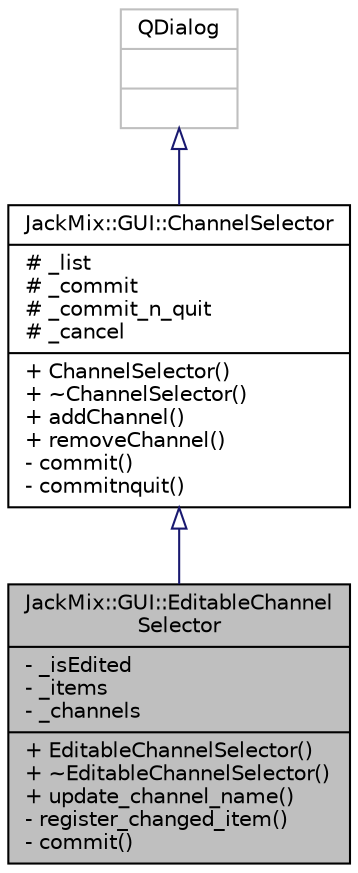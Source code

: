 digraph "JackMix::GUI::EditableChannelSelector"
{
 // LATEX_PDF_SIZE
  edge [fontname="Helvetica",fontsize="10",labelfontname="Helvetica",labelfontsize="10"];
  node [fontname="Helvetica",fontsize="10",shape=record];
  Node1 [label="{JackMix::GUI::EditableChannel\lSelector\n|- _isEdited\l- _items\l- _channels\l|+ EditableChannelSelector()\l+ ~EditableChannelSelector()\l+ update_channel_name()\l- register_changed_item()\l- commit()\l}",height=0.2,width=0.4,color="black", fillcolor="grey75", style="filled", fontcolor="black",tooltip=" "];
  Node2 -> Node1 [dir="back",color="midnightblue",fontsize="10",style="solid",arrowtail="onormal",fontname="Helvetica"];
  Node2 [label="{JackMix::GUI::ChannelSelector\n|# _list\l# _commit\l# _commit_n_quit\l# _cancel\l|+ ChannelSelector()\l+ ~ChannelSelector()\l+ addChannel()\l+ removeChannel()\l- commit()\l- commitnquit()\l}",height=0.2,width=0.4,color="black", fillcolor="white", style="filled",URL="$class_jack_mix_1_1_g_u_i_1_1_channel_selector.html",tooltip=" "];
  Node3 -> Node2 [dir="back",color="midnightblue",fontsize="10",style="solid",arrowtail="onormal",fontname="Helvetica"];
  Node3 [label="{QDialog\n||}",height=0.2,width=0.4,color="grey75", fillcolor="white", style="filled",tooltip=" "];
}
